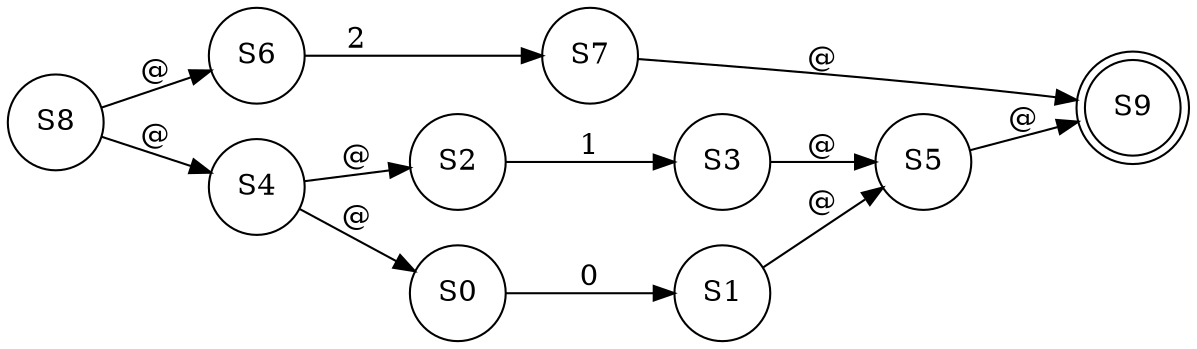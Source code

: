 // NFA graph
digraph {
	graph [rankdir=LR]
	S6 [label=S6 shape=circle]
	S6 -> S7 [label=2]
	S7 [label=S7 shape=circle]
	S7 -> S9 [label="@"]
	S2 [label=S2 shape=circle]
	S2 -> S3 [label=1]
	S3 [label=S3 shape=circle]
	S3 -> S5 [label="@"]
	S0 [label=S0 shape=circle]
	S0 -> S1 [label=0]
	S1 [label=S1 shape=circle]
	S1 -> S5 [label="@"]
	S4 [label=S4 shape=circle]
	S4 -> S2 [label="@"]
	S4 -> S0 [label="@"]
	S5 [label=S5 shape=circle]
	S5 -> S9 [label="@"]
	S8 [label=S8 shape=circle]
	S8 -> S6 [label="@"]
	S8 -> S4 [label="@"]
	S9 [label=S9 shape=doublecircle]
}
